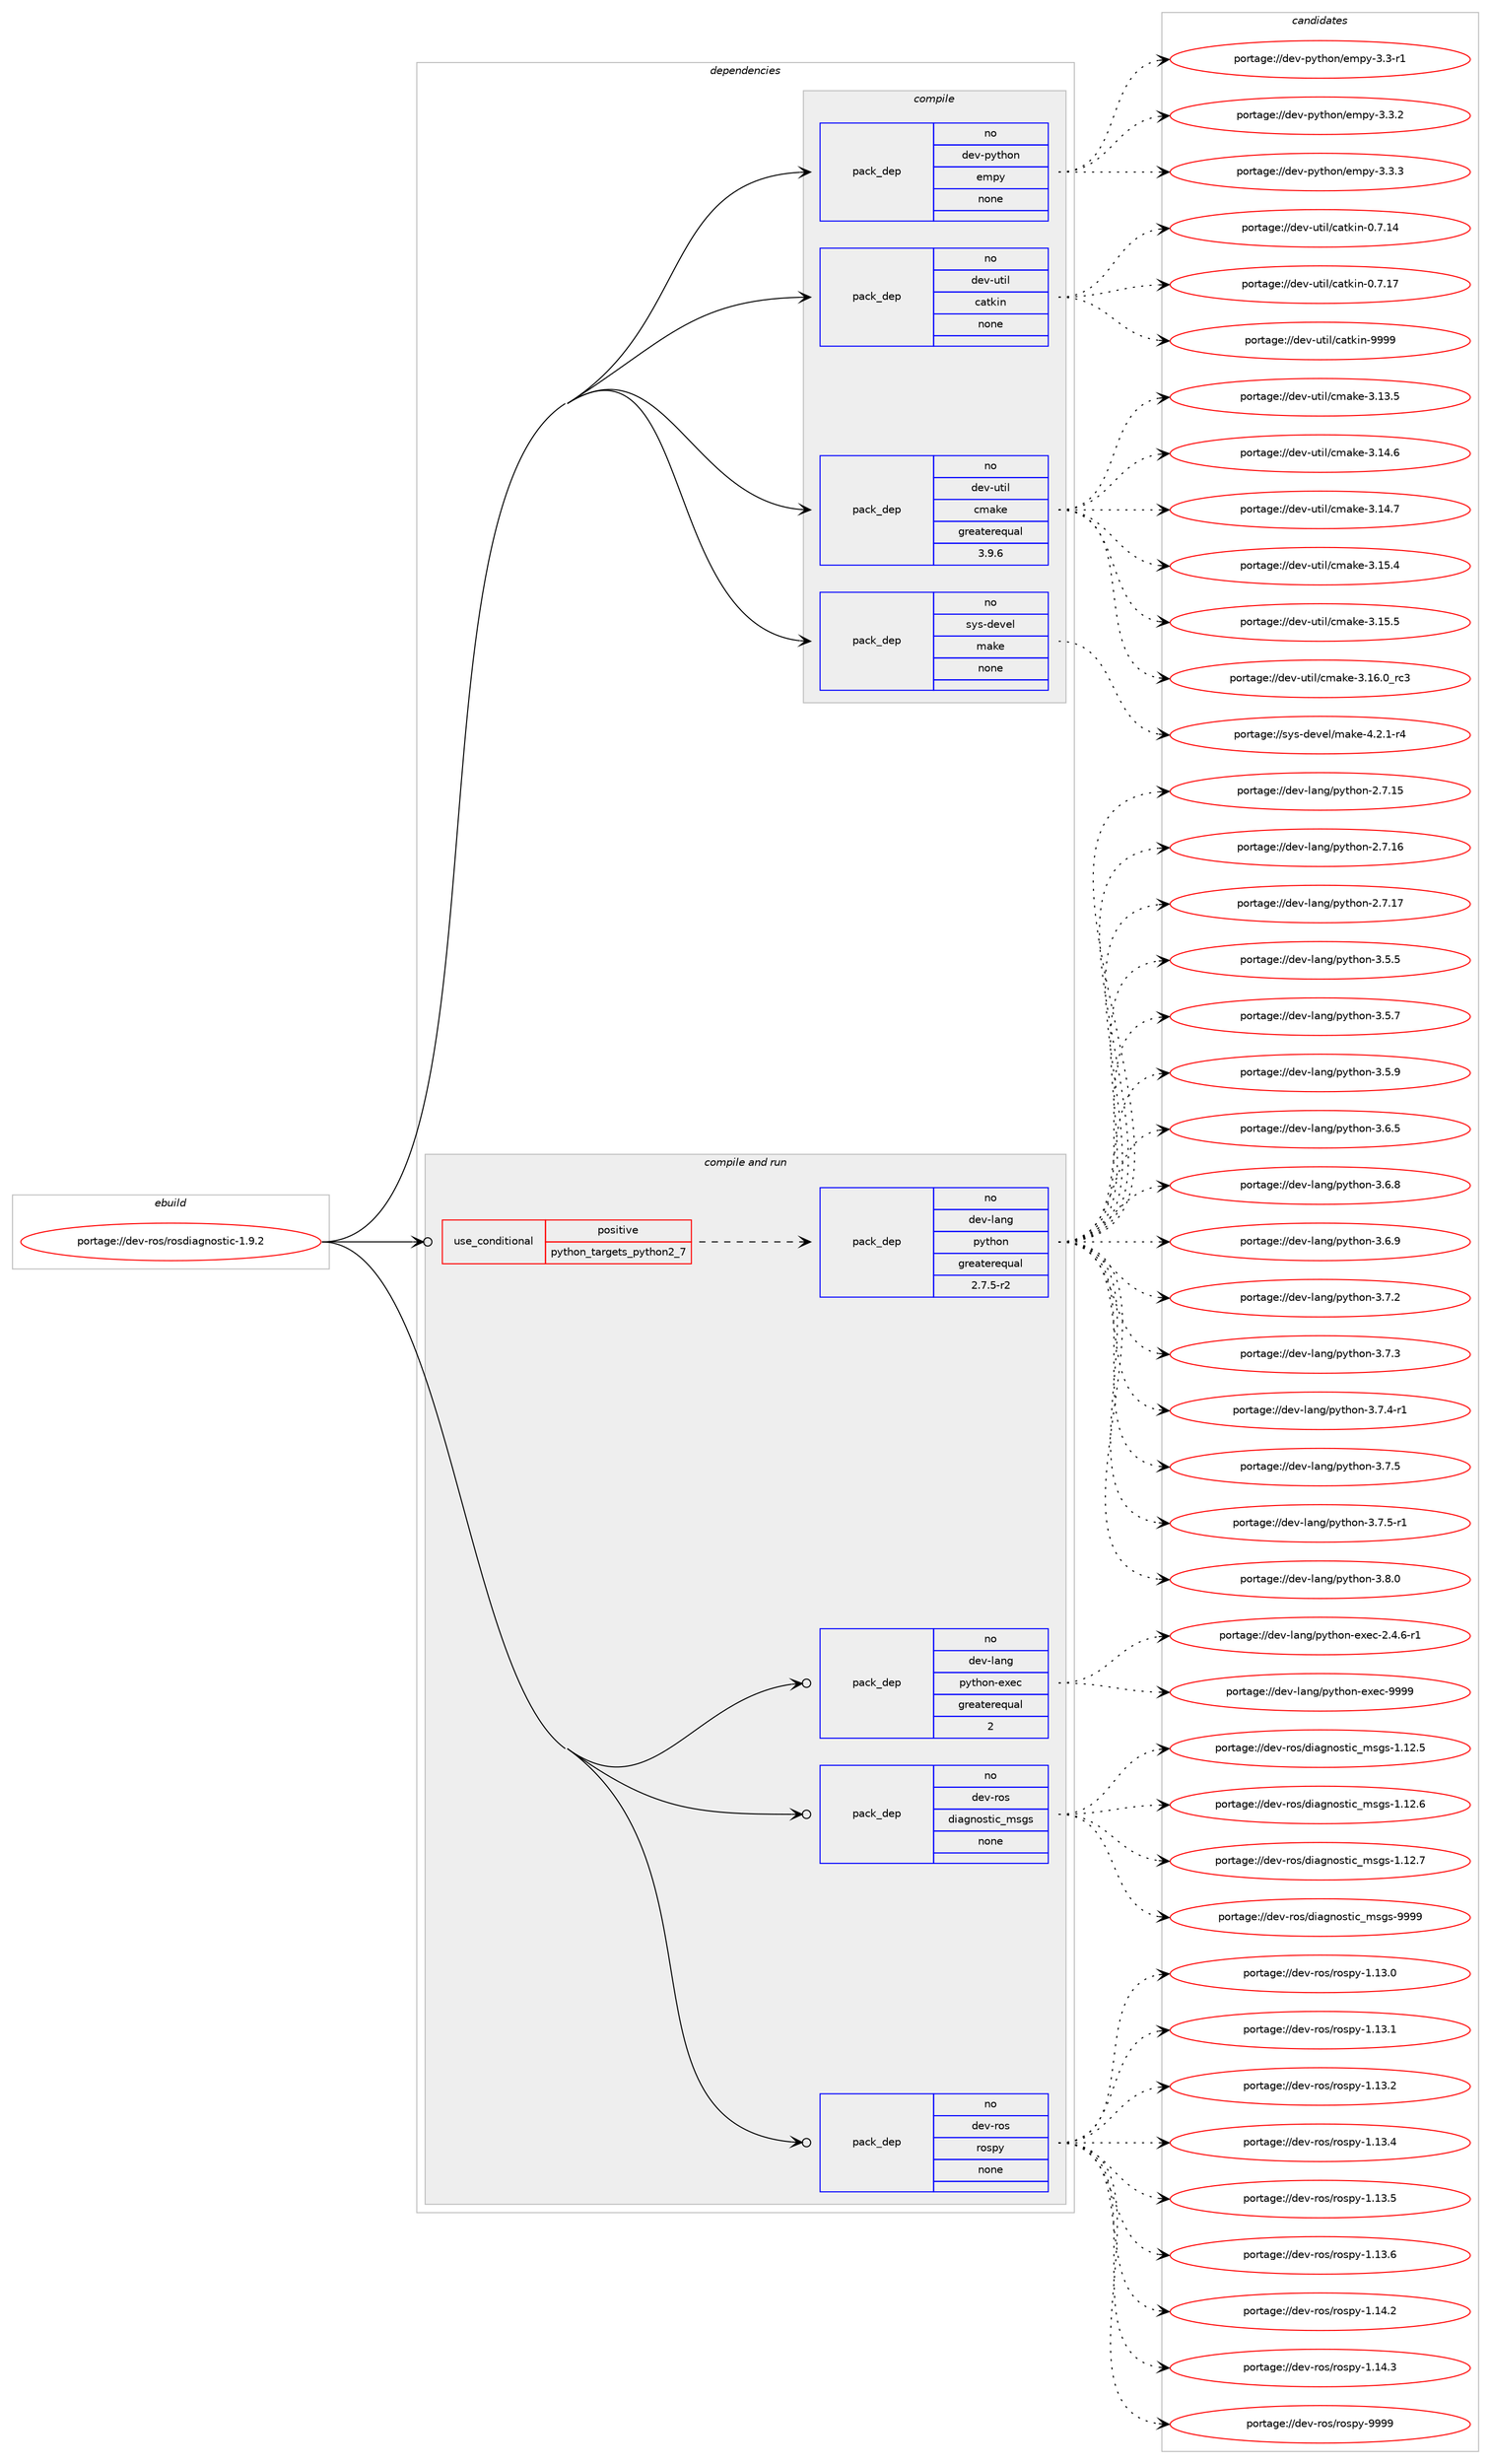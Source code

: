 digraph prolog {

# *************
# Graph options
# *************

newrank=true;
concentrate=true;
compound=true;
graph [rankdir=LR,fontname=Helvetica,fontsize=10,ranksep=1.5];#, ranksep=2.5, nodesep=0.2];
edge  [arrowhead=vee];
node  [fontname=Helvetica,fontsize=10];

# **********
# The ebuild
# **********

subgraph cluster_leftcol {
color=gray;
rank=same;
label=<<i>ebuild</i>>;
id [label="portage://dev-ros/rosdiagnostic-1.9.2", color=red, width=4, href="../dev-ros/rosdiagnostic-1.9.2.svg"];
}

# ****************
# The dependencies
# ****************

subgraph cluster_midcol {
color=gray;
label=<<i>dependencies</i>>;
subgraph cluster_compile {
fillcolor="#eeeeee";
style=filled;
label=<<i>compile</i>>;
subgraph pack148996 {
dependency196387 [label=<<TABLE BORDER="0" CELLBORDER="1" CELLSPACING="0" CELLPADDING="4" WIDTH="220"><TR><TD ROWSPAN="6" CELLPADDING="30">pack_dep</TD></TR><TR><TD WIDTH="110">no</TD></TR><TR><TD>dev-python</TD></TR><TR><TD>empy</TD></TR><TR><TD>none</TD></TR><TR><TD></TD></TR></TABLE>>, shape=none, color=blue];
}
id:e -> dependency196387:w [weight=20,style="solid",arrowhead="vee"];
subgraph pack148997 {
dependency196388 [label=<<TABLE BORDER="0" CELLBORDER="1" CELLSPACING="0" CELLPADDING="4" WIDTH="220"><TR><TD ROWSPAN="6" CELLPADDING="30">pack_dep</TD></TR><TR><TD WIDTH="110">no</TD></TR><TR><TD>dev-util</TD></TR><TR><TD>catkin</TD></TR><TR><TD>none</TD></TR><TR><TD></TD></TR></TABLE>>, shape=none, color=blue];
}
id:e -> dependency196388:w [weight=20,style="solid",arrowhead="vee"];
subgraph pack148998 {
dependency196389 [label=<<TABLE BORDER="0" CELLBORDER="1" CELLSPACING="0" CELLPADDING="4" WIDTH="220"><TR><TD ROWSPAN="6" CELLPADDING="30">pack_dep</TD></TR><TR><TD WIDTH="110">no</TD></TR><TR><TD>dev-util</TD></TR><TR><TD>cmake</TD></TR><TR><TD>greaterequal</TD></TR><TR><TD>3.9.6</TD></TR></TABLE>>, shape=none, color=blue];
}
id:e -> dependency196389:w [weight=20,style="solid",arrowhead="vee"];
subgraph pack148999 {
dependency196390 [label=<<TABLE BORDER="0" CELLBORDER="1" CELLSPACING="0" CELLPADDING="4" WIDTH="220"><TR><TD ROWSPAN="6" CELLPADDING="30">pack_dep</TD></TR><TR><TD WIDTH="110">no</TD></TR><TR><TD>sys-devel</TD></TR><TR><TD>make</TD></TR><TR><TD>none</TD></TR><TR><TD></TD></TR></TABLE>>, shape=none, color=blue];
}
id:e -> dependency196390:w [weight=20,style="solid",arrowhead="vee"];
}
subgraph cluster_compileandrun {
fillcolor="#eeeeee";
style=filled;
label=<<i>compile and run</i>>;
subgraph cond43963 {
dependency196391 [label=<<TABLE BORDER="0" CELLBORDER="1" CELLSPACING="0" CELLPADDING="4"><TR><TD ROWSPAN="3" CELLPADDING="10">use_conditional</TD></TR><TR><TD>positive</TD></TR><TR><TD>python_targets_python2_7</TD></TR></TABLE>>, shape=none, color=red];
subgraph pack149000 {
dependency196392 [label=<<TABLE BORDER="0" CELLBORDER="1" CELLSPACING="0" CELLPADDING="4" WIDTH="220"><TR><TD ROWSPAN="6" CELLPADDING="30">pack_dep</TD></TR><TR><TD WIDTH="110">no</TD></TR><TR><TD>dev-lang</TD></TR><TR><TD>python</TD></TR><TR><TD>greaterequal</TD></TR><TR><TD>2.7.5-r2</TD></TR></TABLE>>, shape=none, color=blue];
}
dependency196391:e -> dependency196392:w [weight=20,style="dashed",arrowhead="vee"];
}
id:e -> dependency196391:w [weight=20,style="solid",arrowhead="odotvee"];
subgraph pack149001 {
dependency196393 [label=<<TABLE BORDER="0" CELLBORDER="1" CELLSPACING="0" CELLPADDING="4" WIDTH="220"><TR><TD ROWSPAN="6" CELLPADDING="30">pack_dep</TD></TR><TR><TD WIDTH="110">no</TD></TR><TR><TD>dev-lang</TD></TR><TR><TD>python-exec</TD></TR><TR><TD>greaterequal</TD></TR><TR><TD>2</TD></TR></TABLE>>, shape=none, color=blue];
}
id:e -> dependency196393:w [weight=20,style="solid",arrowhead="odotvee"];
subgraph pack149002 {
dependency196394 [label=<<TABLE BORDER="0" CELLBORDER="1" CELLSPACING="0" CELLPADDING="4" WIDTH="220"><TR><TD ROWSPAN="6" CELLPADDING="30">pack_dep</TD></TR><TR><TD WIDTH="110">no</TD></TR><TR><TD>dev-ros</TD></TR><TR><TD>diagnostic_msgs</TD></TR><TR><TD>none</TD></TR><TR><TD></TD></TR></TABLE>>, shape=none, color=blue];
}
id:e -> dependency196394:w [weight=20,style="solid",arrowhead="odotvee"];
subgraph pack149003 {
dependency196395 [label=<<TABLE BORDER="0" CELLBORDER="1" CELLSPACING="0" CELLPADDING="4" WIDTH="220"><TR><TD ROWSPAN="6" CELLPADDING="30">pack_dep</TD></TR><TR><TD WIDTH="110">no</TD></TR><TR><TD>dev-ros</TD></TR><TR><TD>rospy</TD></TR><TR><TD>none</TD></TR><TR><TD></TD></TR></TABLE>>, shape=none, color=blue];
}
id:e -> dependency196395:w [weight=20,style="solid",arrowhead="odotvee"];
}
subgraph cluster_run {
fillcolor="#eeeeee";
style=filled;
label=<<i>run</i>>;
}
}

# **************
# The candidates
# **************

subgraph cluster_choices {
rank=same;
color=gray;
label=<<i>candidates</i>>;

subgraph choice148996 {
color=black;
nodesep=1;
choiceportage1001011184511212111610411111047101109112121455146514511449 [label="portage://dev-python/empy-3.3-r1", color=red, width=4,href="../dev-python/empy-3.3-r1.svg"];
choiceportage1001011184511212111610411111047101109112121455146514650 [label="portage://dev-python/empy-3.3.2", color=red, width=4,href="../dev-python/empy-3.3.2.svg"];
choiceportage1001011184511212111610411111047101109112121455146514651 [label="portage://dev-python/empy-3.3.3", color=red, width=4,href="../dev-python/empy-3.3.3.svg"];
dependency196387:e -> choiceportage1001011184511212111610411111047101109112121455146514511449:w [style=dotted,weight="100"];
dependency196387:e -> choiceportage1001011184511212111610411111047101109112121455146514650:w [style=dotted,weight="100"];
dependency196387:e -> choiceportage1001011184511212111610411111047101109112121455146514651:w [style=dotted,weight="100"];
}
subgraph choice148997 {
color=black;
nodesep=1;
choiceportage1001011184511711610510847999711610710511045484655464952 [label="portage://dev-util/catkin-0.7.14", color=red, width=4,href="../dev-util/catkin-0.7.14.svg"];
choiceportage1001011184511711610510847999711610710511045484655464955 [label="portage://dev-util/catkin-0.7.17", color=red, width=4,href="../dev-util/catkin-0.7.17.svg"];
choiceportage100101118451171161051084799971161071051104557575757 [label="portage://dev-util/catkin-9999", color=red, width=4,href="../dev-util/catkin-9999.svg"];
dependency196388:e -> choiceportage1001011184511711610510847999711610710511045484655464952:w [style=dotted,weight="100"];
dependency196388:e -> choiceportage1001011184511711610510847999711610710511045484655464955:w [style=dotted,weight="100"];
dependency196388:e -> choiceportage100101118451171161051084799971161071051104557575757:w [style=dotted,weight="100"];
}
subgraph choice148998 {
color=black;
nodesep=1;
choiceportage1001011184511711610510847991099710710145514649514653 [label="portage://dev-util/cmake-3.13.5", color=red, width=4,href="../dev-util/cmake-3.13.5.svg"];
choiceportage1001011184511711610510847991099710710145514649524654 [label="portage://dev-util/cmake-3.14.6", color=red, width=4,href="../dev-util/cmake-3.14.6.svg"];
choiceportage1001011184511711610510847991099710710145514649524655 [label="portage://dev-util/cmake-3.14.7", color=red, width=4,href="../dev-util/cmake-3.14.7.svg"];
choiceportage1001011184511711610510847991099710710145514649534652 [label="portage://dev-util/cmake-3.15.4", color=red, width=4,href="../dev-util/cmake-3.15.4.svg"];
choiceportage1001011184511711610510847991099710710145514649534653 [label="portage://dev-util/cmake-3.15.5", color=red, width=4,href="../dev-util/cmake-3.15.5.svg"];
choiceportage1001011184511711610510847991099710710145514649544648951149951 [label="portage://dev-util/cmake-3.16.0_rc3", color=red, width=4,href="../dev-util/cmake-3.16.0_rc3.svg"];
dependency196389:e -> choiceportage1001011184511711610510847991099710710145514649514653:w [style=dotted,weight="100"];
dependency196389:e -> choiceportage1001011184511711610510847991099710710145514649524654:w [style=dotted,weight="100"];
dependency196389:e -> choiceportage1001011184511711610510847991099710710145514649524655:w [style=dotted,weight="100"];
dependency196389:e -> choiceportage1001011184511711610510847991099710710145514649534652:w [style=dotted,weight="100"];
dependency196389:e -> choiceportage1001011184511711610510847991099710710145514649534653:w [style=dotted,weight="100"];
dependency196389:e -> choiceportage1001011184511711610510847991099710710145514649544648951149951:w [style=dotted,weight="100"];
}
subgraph choice148999 {
color=black;
nodesep=1;
choiceportage1151211154510010111810110847109971071014552465046494511452 [label="portage://sys-devel/make-4.2.1-r4", color=red, width=4,href="../sys-devel/make-4.2.1-r4.svg"];
dependency196390:e -> choiceportage1151211154510010111810110847109971071014552465046494511452:w [style=dotted,weight="100"];
}
subgraph choice149000 {
color=black;
nodesep=1;
choiceportage10010111845108971101034711212111610411111045504655464953 [label="portage://dev-lang/python-2.7.15", color=red, width=4,href="../dev-lang/python-2.7.15.svg"];
choiceportage10010111845108971101034711212111610411111045504655464954 [label="portage://dev-lang/python-2.7.16", color=red, width=4,href="../dev-lang/python-2.7.16.svg"];
choiceportage10010111845108971101034711212111610411111045504655464955 [label="portage://dev-lang/python-2.7.17", color=red, width=4,href="../dev-lang/python-2.7.17.svg"];
choiceportage100101118451089711010347112121116104111110455146534653 [label="portage://dev-lang/python-3.5.5", color=red, width=4,href="../dev-lang/python-3.5.5.svg"];
choiceportage100101118451089711010347112121116104111110455146534655 [label="portage://dev-lang/python-3.5.7", color=red, width=4,href="../dev-lang/python-3.5.7.svg"];
choiceportage100101118451089711010347112121116104111110455146534657 [label="portage://dev-lang/python-3.5.9", color=red, width=4,href="../dev-lang/python-3.5.9.svg"];
choiceportage100101118451089711010347112121116104111110455146544653 [label="portage://dev-lang/python-3.6.5", color=red, width=4,href="../dev-lang/python-3.6.5.svg"];
choiceportage100101118451089711010347112121116104111110455146544656 [label="portage://dev-lang/python-3.6.8", color=red, width=4,href="../dev-lang/python-3.6.8.svg"];
choiceportage100101118451089711010347112121116104111110455146544657 [label="portage://dev-lang/python-3.6.9", color=red, width=4,href="../dev-lang/python-3.6.9.svg"];
choiceportage100101118451089711010347112121116104111110455146554650 [label="portage://dev-lang/python-3.7.2", color=red, width=4,href="../dev-lang/python-3.7.2.svg"];
choiceportage100101118451089711010347112121116104111110455146554651 [label="portage://dev-lang/python-3.7.3", color=red, width=4,href="../dev-lang/python-3.7.3.svg"];
choiceportage1001011184510897110103471121211161041111104551465546524511449 [label="portage://dev-lang/python-3.7.4-r1", color=red, width=4,href="../dev-lang/python-3.7.4-r1.svg"];
choiceportage100101118451089711010347112121116104111110455146554653 [label="portage://dev-lang/python-3.7.5", color=red, width=4,href="../dev-lang/python-3.7.5.svg"];
choiceportage1001011184510897110103471121211161041111104551465546534511449 [label="portage://dev-lang/python-3.7.5-r1", color=red, width=4,href="../dev-lang/python-3.7.5-r1.svg"];
choiceportage100101118451089711010347112121116104111110455146564648 [label="portage://dev-lang/python-3.8.0", color=red, width=4,href="../dev-lang/python-3.8.0.svg"];
dependency196392:e -> choiceportage10010111845108971101034711212111610411111045504655464953:w [style=dotted,weight="100"];
dependency196392:e -> choiceportage10010111845108971101034711212111610411111045504655464954:w [style=dotted,weight="100"];
dependency196392:e -> choiceportage10010111845108971101034711212111610411111045504655464955:w [style=dotted,weight="100"];
dependency196392:e -> choiceportage100101118451089711010347112121116104111110455146534653:w [style=dotted,weight="100"];
dependency196392:e -> choiceportage100101118451089711010347112121116104111110455146534655:w [style=dotted,weight="100"];
dependency196392:e -> choiceportage100101118451089711010347112121116104111110455146534657:w [style=dotted,weight="100"];
dependency196392:e -> choiceportage100101118451089711010347112121116104111110455146544653:w [style=dotted,weight="100"];
dependency196392:e -> choiceportage100101118451089711010347112121116104111110455146544656:w [style=dotted,weight="100"];
dependency196392:e -> choiceportage100101118451089711010347112121116104111110455146544657:w [style=dotted,weight="100"];
dependency196392:e -> choiceportage100101118451089711010347112121116104111110455146554650:w [style=dotted,weight="100"];
dependency196392:e -> choiceportage100101118451089711010347112121116104111110455146554651:w [style=dotted,weight="100"];
dependency196392:e -> choiceportage1001011184510897110103471121211161041111104551465546524511449:w [style=dotted,weight="100"];
dependency196392:e -> choiceportage100101118451089711010347112121116104111110455146554653:w [style=dotted,weight="100"];
dependency196392:e -> choiceportage1001011184510897110103471121211161041111104551465546534511449:w [style=dotted,weight="100"];
dependency196392:e -> choiceportage100101118451089711010347112121116104111110455146564648:w [style=dotted,weight="100"];
}
subgraph choice149001 {
color=black;
nodesep=1;
choiceportage10010111845108971101034711212111610411111045101120101994550465246544511449 [label="portage://dev-lang/python-exec-2.4.6-r1", color=red, width=4,href="../dev-lang/python-exec-2.4.6-r1.svg"];
choiceportage10010111845108971101034711212111610411111045101120101994557575757 [label="portage://dev-lang/python-exec-9999", color=red, width=4,href="../dev-lang/python-exec-9999.svg"];
dependency196393:e -> choiceportage10010111845108971101034711212111610411111045101120101994550465246544511449:w [style=dotted,weight="100"];
dependency196393:e -> choiceportage10010111845108971101034711212111610411111045101120101994557575757:w [style=dotted,weight="100"];
}
subgraph choice149002 {
color=black;
nodesep=1;
choiceportage100101118451141111154710010597103110111115116105999510911510311545494649504653 [label="portage://dev-ros/diagnostic_msgs-1.12.5", color=red, width=4,href="../dev-ros/diagnostic_msgs-1.12.5.svg"];
choiceportage100101118451141111154710010597103110111115116105999510911510311545494649504654 [label="portage://dev-ros/diagnostic_msgs-1.12.6", color=red, width=4,href="../dev-ros/diagnostic_msgs-1.12.6.svg"];
choiceportage100101118451141111154710010597103110111115116105999510911510311545494649504655 [label="portage://dev-ros/diagnostic_msgs-1.12.7", color=red, width=4,href="../dev-ros/diagnostic_msgs-1.12.7.svg"];
choiceportage10010111845114111115471001059710311011111511610599951091151031154557575757 [label="portage://dev-ros/diagnostic_msgs-9999", color=red, width=4,href="../dev-ros/diagnostic_msgs-9999.svg"];
dependency196394:e -> choiceportage100101118451141111154710010597103110111115116105999510911510311545494649504653:w [style=dotted,weight="100"];
dependency196394:e -> choiceportage100101118451141111154710010597103110111115116105999510911510311545494649504654:w [style=dotted,weight="100"];
dependency196394:e -> choiceportage100101118451141111154710010597103110111115116105999510911510311545494649504655:w [style=dotted,weight="100"];
dependency196394:e -> choiceportage10010111845114111115471001059710311011111511610599951091151031154557575757:w [style=dotted,weight="100"];
}
subgraph choice149003 {
color=black;
nodesep=1;
choiceportage100101118451141111154711411111511212145494649514648 [label="portage://dev-ros/rospy-1.13.0", color=red, width=4,href="../dev-ros/rospy-1.13.0.svg"];
choiceportage100101118451141111154711411111511212145494649514649 [label="portage://dev-ros/rospy-1.13.1", color=red, width=4,href="../dev-ros/rospy-1.13.1.svg"];
choiceportage100101118451141111154711411111511212145494649514650 [label="portage://dev-ros/rospy-1.13.2", color=red, width=4,href="../dev-ros/rospy-1.13.2.svg"];
choiceportage100101118451141111154711411111511212145494649514652 [label="portage://dev-ros/rospy-1.13.4", color=red, width=4,href="../dev-ros/rospy-1.13.4.svg"];
choiceportage100101118451141111154711411111511212145494649514653 [label="portage://dev-ros/rospy-1.13.5", color=red, width=4,href="../dev-ros/rospy-1.13.5.svg"];
choiceportage100101118451141111154711411111511212145494649514654 [label="portage://dev-ros/rospy-1.13.6", color=red, width=4,href="../dev-ros/rospy-1.13.6.svg"];
choiceportage100101118451141111154711411111511212145494649524650 [label="portage://dev-ros/rospy-1.14.2", color=red, width=4,href="../dev-ros/rospy-1.14.2.svg"];
choiceportage100101118451141111154711411111511212145494649524651 [label="portage://dev-ros/rospy-1.14.3", color=red, width=4,href="../dev-ros/rospy-1.14.3.svg"];
choiceportage10010111845114111115471141111151121214557575757 [label="portage://dev-ros/rospy-9999", color=red, width=4,href="../dev-ros/rospy-9999.svg"];
dependency196395:e -> choiceportage100101118451141111154711411111511212145494649514648:w [style=dotted,weight="100"];
dependency196395:e -> choiceportage100101118451141111154711411111511212145494649514649:w [style=dotted,weight="100"];
dependency196395:e -> choiceportage100101118451141111154711411111511212145494649514650:w [style=dotted,weight="100"];
dependency196395:e -> choiceportage100101118451141111154711411111511212145494649514652:w [style=dotted,weight="100"];
dependency196395:e -> choiceportage100101118451141111154711411111511212145494649514653:w [style=dotted,weight="100"];
dependency196395:e -> choiceportage100101118451141111154711411111511212145494649514654:w [style=dotted,weight="100"];
dependency196395:e -> choiceportage100101118451141111154711411111511212145494649524650:w [style=dotted,weight="100"];
dependency196395:e -> choiceportage100101118451141111154711411111511212145494649524651:w [style=dotted,weight="100"];
dependency196395:e -> choiceportage10010111845114111115471141111151121214557575757:w [style=dotted,weight="100"];
}
}

}
